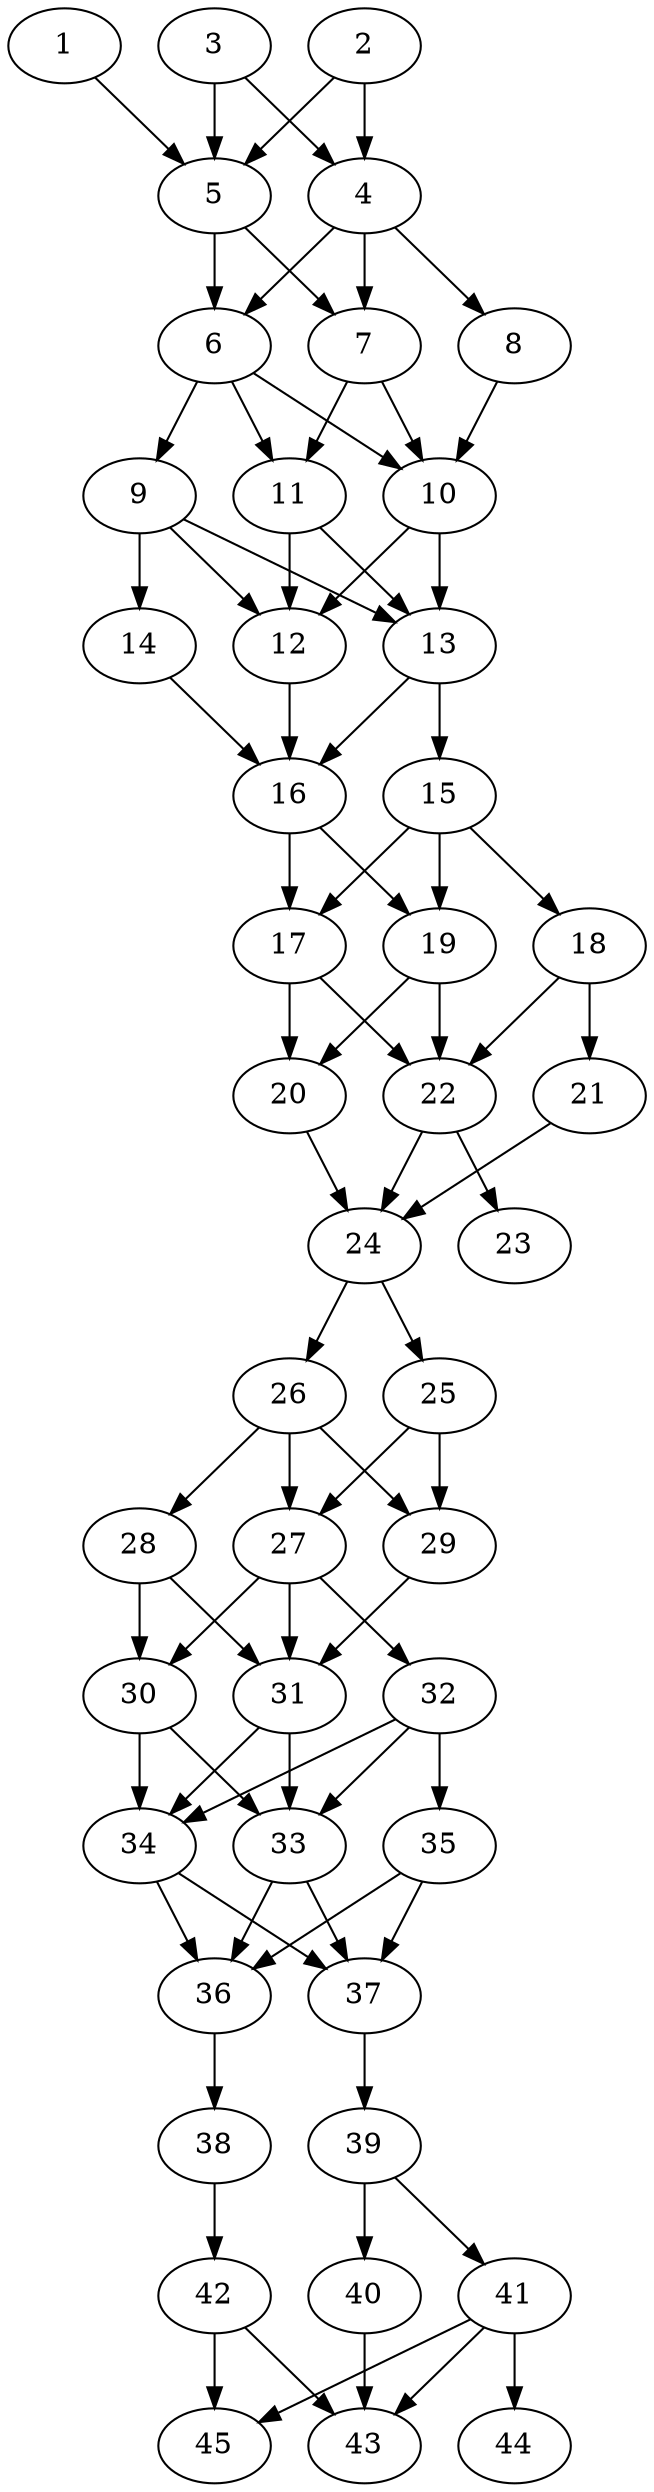 // DAG automatically generated by daggen at Thu Oct  3 14:07:25 2019
// ./daggen --dot -n 45 --ccr 0.3 --fat 0.3 --regular 0.9 --density 0.9 --mindata 5242880 --maxdata 52428800 
digraph G {
  1 [size="124501333", alpha="0.15", expect_size="37350400"] 
  1 -> 5 [size ="37350400"]
  2 [size="114278400", alpha="0.01", expect_size="34283520"] 
  2 -> 4 [size ="34283520"]
  2 -> 5 [size ="34283520"]
  3 [size="174540800", alpha="0.04", expect_size="52362240"] 
  3 -> 4 [size ="52362240"]
  3 -> 5 [size ="52362240"]
  4 [size="19520853", alpha="0.03", expect_size="5856256"] 
  4 -> 6 [size ="5856256"]
  4 -> 7 [size ="5856256"]
  4 -> 8 [size ="5856256"]
  5 [size="50346667", alpha="0.16", expect_size="15104000"] 
  5 -> 6 [size ="15104000"]
  5 -> 7 [size ="15104000"]
  6 [size="112824320", alpha="0.15", expect_size="33847296"] 
  6 -> 9 [size ="33847296"]
  6 -> 10 [size ="33847296"]
  6 -> 11 [size ="33847296"]
  7 [size="81926827", alpha="0.06", expect_size="24578048"] 
  7 -> 10 [size ="24578048"]
  7 -> 11 [size ="24578048"]
  8 [size="40570880", alpha="0.08", expect_size="12171264"] 
  8 -> 10 [size ="12171264"]
  9 [size="18360320", alpha="0.07", expect_size="5508096"] 
  9 -> 12 [size ="5508096"]
  9 -> 13 [size ="5508096"]
  9 -> 14 [size ="5508096"]
  10 [size="66290347", alpha="0.01", expect_size="19887104"] 
  10 -> 12 [size ="19887104"]
  10 -> 13 [size ="19887104"]
  11 [size="159119360", alpha="0.13", expect_size="47735808"] 
  11 -> 12 [size ="47735808"]
  11 -> 13 [size ="47735808"]
  12 [size="117138773", alpha="0.04", expect_size="35141632"] 
  12 -> 16 [size ="35141632"]
  13 [size="128873813", alpha="0.17", expect_size="38662144"] 
  13 -> 15 [size ="38662144"]
  13 -> 16 [size ="38662144"]
  14 [size="161590613", alpha="0.12", expect_size="48477184"] 
  14 -> 16 [size ="48477184"]
  15 [size="25388373", alpha="0.02", expect_size="7616512"] 
  15 -> 17 [size ="7616512"]
  15 -> 18 [size ="7616512"]
  15 -> 19 [size ="7616512"]
  16 [size="148056747", alpha="0.08", expect_size="44417024"] 
  16 -> 17 [size ="44417024"]
  16 -> 19 [size ="44417024"]
  17 [size="111271253", alpha="0.00", expect_size="33381376"] 
  17 -> 20 [size ="33381376"]
  17 -> 22 [size ="33381376"]
  18 [size="159494827", alpha="0.18", expect_size="47848448"] 
  18 -> 21 [size ="47848448"]
  18 -> 22 [size ="47848448"]
  19 [size="62573227", alpha="0.13", expect_size="18771968"] 
  19 -> 20 [size ="18771968"]
  19 -> 22 [size ="18771968"]
  20 [size="114773333", alpha="0.11", expect_size="34432000"] 
  20 -> 24 [size ="34432000"]
  21 [size="121924267", alpha="0.03", expect_size="36577280"] 
  21 -> 24 [size ="36577280"]
  22 [size="64395947", alpha="0.07", expect_size="19318784"] 
  22 -> 23 [size ="19318784"]
  22 -> 24 [size ="19318784"]
  23 [size="97122987", alpha="0.11", expect_size="29136896"] 
  24 [size="70126933", alpha="0.16", expect_size="21038080"] 
  24 -> 25 [size ="21038080"]
  24 -> 26 [size ="21038080"]
  25 [size="167424000", alpha="0.05", expect_size="50227200"] 
  25 -> 27 [size ="50227200"]
  25 -> 29 [size ="50227200"]
  26 [size="24388267", alpha="0.05", expect_size="7316480"] 
  26 -> 27 [size ="7316480"]
  26 -> 28 [size ="7316480"]
  26 -> 29 [size ="7316480"]
  27 [size="87493973", alpha="0.14", expect_size="26248192"] 
  27 -> 30 [size ="26248192"]
  27 -> 31 [size ="26248192"]
  27 -> 32 [size ="26248192"]
  28 [size="87985493", alpha="0.06", expect_size="26395648"] 
  28 -> 30 [size ="26395648"]
  28 -> 31 [size ="26395648"]
  29 [size="74881707", alpha="0.18", expect_size="22464512"] 
  29 -> 31 [size ="22464512"]
  30 [size="17534293", alpha="0.16", expect_size="5260288"] 
  30 -> 33 [size ="5260288"]
  30 -> 34 [size ="5260288"]
  31 [size="104273920", alpha="0.13", expect_size="31282176"] 
  31 -> 33 [size ="31282176"]
  31 -> 34 [size ="31282176"]
  32 [size="127559680", alpha="0.02", expect_size="38267904"] 
  32 -> 33 [size ="38267904"]
  32 -> 34 [size ="38267904"]
  32 -> 35 [size ="38267904"]
  33 [size="26900480", alpha="0.05", expect_size="8070144"] 
  33 -> 36 [size ="8070144"]
  33 -> 37 [size ="8070144"]
  34 [size="116654080", alpha="0.06", expect_size="34996224"] 
  34 -> 36 [size ="34996224"]
  34 -> 37 [size ="34996224"]
  35 [size="84292267", alpha="0.08", expect_size="25287680"] 
  35 -> 36 [size ="25287680"]
  35 -> 37 [size ="25287680"]
  36 [size="119968427", alpha="0.08", expect_size="35990528"] 
  36 -> 38 [size ="35990528"]
  37 [size="161751040", alpha="0.18", expect_size="48525312"] 
  37 -> 39 [size ="48525312"]
  38 [size="116800853", alpha="0.07", expect_size="35040256"] 
  38 -> 42 [size ="35040256"]
  39 [size="165505707", alpha="0.02", expect_size="49651712"] 
  39 -> 40 [size ="49651712"]
  39 -> 41 [size ="49651712"]
  40 [size="151463253", alpha="0.09", expect_size="45438976"] 
  40 -> 43 [size ="45438976"]
  41 [size="123490987", alpha="0.10", expect_size="37047296"] 
  41 -> 43 [size ="37047296"]
  41 -> 44 [size ="37047296"]
  41 -> 45 [size ="37047296"]
  42 [size="65945600", alpha="0.16", expect_size="19783680"] 
  42 -> 43 [size ="19783680"]
  42 -> 45 [size ="19783680"]
  43 [size="78496427", alpha="0.13", expect_size="23548928"] 
  44 [size="115251200", alpha="0.16", expect_size="34575360"] 
  45 [size="163041280", alpha="0.18", expect_size="48912384"] 
}
